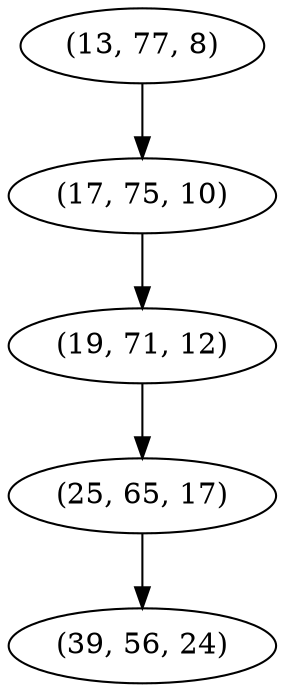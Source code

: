 digraph tree {
    "(13, 77, 8)";
    "(17, 75, 10)";
    "(19, 71, 12)";
    "(25, 65, 17)";
    "(39, 56, 24)";
    "(13, 77, 8)" -> "(17, 75, 10)";
    "(17, 75, 10)" -> "(19, 71, 12)";
    "(19, 71, 12)" -> "(25, 65, 17)";
    "(25, 65, 17)" -> "(39, 56, 24)";
}
